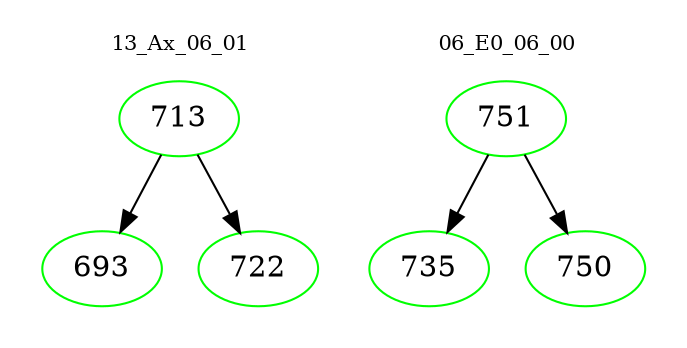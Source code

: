 digraph{
subgraph cluster_0 {
color = white
label = "13_Ax_06_01";
fontsize=10;
T0_713 [label="713", color="green"]
T0_713 -> T0_693 [color="black"]
T0_693 [label="693", color="green"]
T0_713 -> T0_722 [color="black"]
T0_722 [label="722", color="green"]
}
subgraph cluster_1 {
color = white
label = "06_E0_06_00";
fontsize=10;
T1_751 [label="751", color="green"]
T1_751 -> T1_735 [color="black"]
T1_735 [label="735", color="green"]
T1_751 -> T1_750 [color="black"]
T1_750 [label="750", color="green"]
}
}
